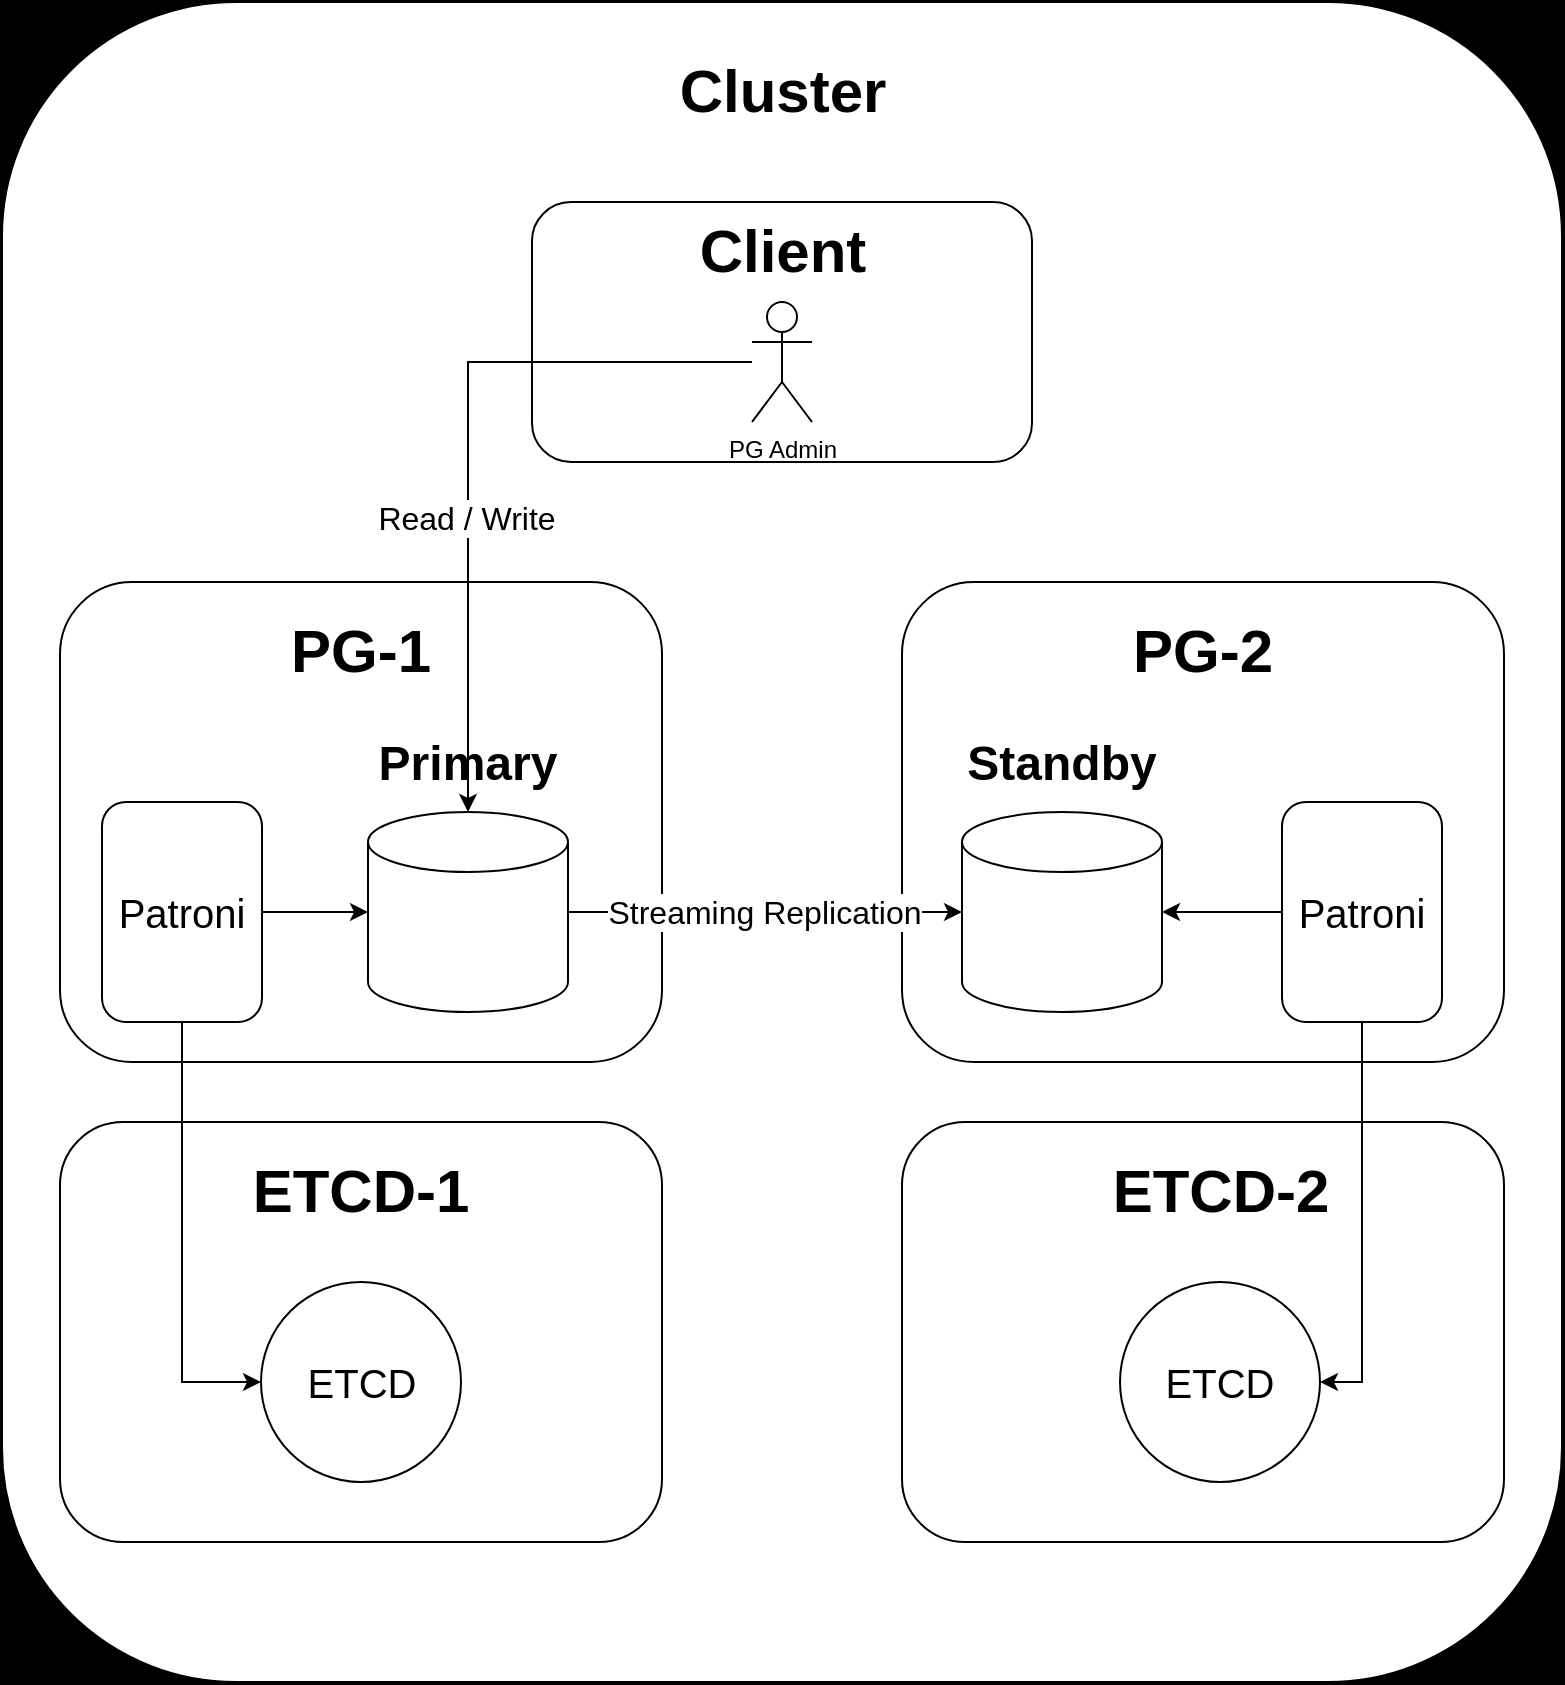 <mxfile>
    <diagram name="Replication Multiple Machine" id="oGgIKcy1KZ6UAMiOBFBA">
        <mxGraphModel dx="1129" dy="579" grid="1" gridSize="10" guides="1" tooltips="1" connect="1" arrows="1" fold="1" page="1" pageScale="1" pageWidth="827" pageHeight="1169" background="#000000" math="0" shadow="0">
            <root>
                <mxCell id="J8uCGS3BcCjM7RrEL_1T-0"/>
                <mxCell id="J8uCGS3BcCjM7RrEL_1T-1" parent="J8uCGS3BcCjM7RrEL_1T-0"/>
                <mxCell id="0Lq6ei8JvvkG0iNvDyIp-28" value="" style="rounded=1;whiteSpace=wrap;html=1;strokeColor=default;container=0;" parent="J8uCGS3BcCjM7RrEL_1T-1" vertex="1">
                    <mxGeometry x="40" y="80" width="780" height="840" as="geometry"/>
                </mxCell>
                <mxCell id="GXZVyJL7a8LmTCk5dLTQ-2" value="" style="edgeStyle=orthogonalEdgeStyle;rounded=0;orthogonalLoop=1;jettySize=auto;html=1;" parent="J8uCGS3BcCjM7RrEL_1T-1" edge="1">
                    <mxGeometry relative="1" as="geometry">
                        <mxPoint x="295" y="169.002" as="sourcePoint"/>
                    </mxGeometry>
                </mxCell>
                <mxCell id="0Lq6ei8JvvkG0iNvDyIp-15" value="" style="edgeStyle=orthogonalEdgeStyle;rounded=0;orthogonalLoop=1;jettySize=auto;html=1;" parent="J8uCGS3BcCjM7RrEL_1T-1" edge="1">
                    <mxGeometry relative="1" as="geometry">
                        <mxPoint x="20" y="425" as="sourcePoint"/>
                    </mxGeometry>
                </mxCell>
                <mxCell id="0Lq6ei8JvvkG0iNvDyIp-16" value="" style="edgeStyle=orthogonalEdgeStyle;rounded=0;orthogonalLoop=1;jettySize=auto;html=1;" parent="J8uCGS3BcCjM7RrEL_1T-1" edge="1">
                    <mxGeometry relative="1" as="geometry">
                        <mxPoint x="170" y="425" as="sourcePoint"/>
                    </mxGeometry>
                </mxCell>
                <mxCell id="0Lq6ei8JvvkG0iNvDyIp-17" value="" style="edgeStyle=orthogonalEdgeStyle;rounded=0;orthogonalLoop=1;jettySize=auto;html=1;" parent="J8uCGS3BcCjM7RrEL_1T-1" edge="1">
                    <mxGeometry relative="1" as="geometry">
                        <mxPoint x="320" y="425" as="sourcePoint"/>
                    </mxGeometry>
                </mxCell>
                <mxCell id="0Lq6ei8JvvkG0iNvDyIp-23" value="" style="edgeStyle=orthogonalEdgeStyle;rounded=0;orthogonalLoop=1;jettySize=auto;html=1;" parent="J8uCGS3BcCjM7RrEL_1T-1" edge="1">
                    <mxGeometry relative="1" as="geometry">
                        <mxPoint x="720" y="415.8" as="sourcePoint"/>
                    </mxGeometry>
                </mxCell>
                <mxCell id="0Lq6ei8JvvkG0iNvDyIp-24" value="" style="edgeStyle=orthogonalEdgeStyle;rounded=0;orthogonalLoop=1;jettySize=auto;html=1;" parent="J8uCGS3BcCjM7RrEL_1T-1" edge="1">
                    <mxGeometry relative="1" as="geometry">
                        <mxPoint x="830" y="415.8" as="sourcePoint"/>
                    </mxGeometry>
                </mxCell>
                <mxCell id="0Lq6ei8JvvkG0iNvDyIp-25" value="" style="edgeStyle=orthogonalEdgeStyle;rounded=0;orthogonalLoop=1;jettySize=auto;html=1;" parent="J8uCGS3BcCjM7RrEL_1T-1" edge="1">
                    <mxGeometry relative="1" as="geometry">
                        <mxPoint x="940" y="415.8" as="sourcePoint"/>
                    </mxGeometry>
                </mxCell>
                <mxCell id="0Lq6ei8JvvkG0iNvDyIp-26" value="" style="edgeStyle=orthogonalEdgeStyle;rounded=0;orthogonalLoop=1;jettySize=auto;html=1;" parent="J8uCGS3BcCjM7RrEL_1T-1" edge="1">
                    <mxGeometry relative="1" as="geometry">
                        <mxPoint x="1050" y="415.8" as="sourcePoint"/>
                    </mxGeometry>
                </mxCell>
                <mxCell id="GXZVyJL7a8LmTCk5dLTQ-3" value="" style="edgeStyle=orthogonalEdgeStyle;rounded=0;orthogonalLoop=1;jettySize=auto;html=1;" parent="J8uCGS3BcCjM7RrEL_1T-1" edge="1">
                    <mxGeometry relative="1" as="geometry">
                        <mxPoint x="475" y="169.002" as="sourcePoint"/>
                    </mxGeometry>
                </mxCell>
                <mxCell id="1FsDsGf2ufcHj_-_yAfK-1" value="" style="rounded=1;whiteSpace=wrap;html=1;strokeColor=default;container=0;" parent="J8uCGS3BcCjM7RrEL_1T-1" vertex="1">
                    <mxGeometry x="69" y="370" width="301" height="240" as="geometry"/>
                </mxCell>
                <mxCell id="1FsDsGf2ufcHj_-_yAfK-3" value="" style="rounded=1;whiteSpace=wrap;html=1;strokeColor=default;container=0;" parent="J8uCGS3BcCjM7RrEL_1T-1" vertex="1">
                    <mxGeometry x="69" y="640" width="301" height="210" as="geometry"/>
                </mxCell>
                <mxCell id="1FsDsGf2ufcHj_-_yAfK-4" value="" style="rounded=1;whiteSpace=wrap;html=1;strokeColor=default;container=0;" parent="J8uCGS3BcCjM7RrEL_1T-1" vertex="1">
                    <mxGeometry x="490" y="640" width="301" height="210" as="geometry"/>
                </mxCell>
                <mxCell id="nOzmlmnSID6Bgxyw5HdH-2" value="&lt;h1 style=&quot;margin-top: 0px;&quot;&gt;Primary&lt;/h1&gt;" style="text;html=1;whiteSpace=wrap;overflow=hidden;rounded=0;align=center;" parent="J8uCGS3BcCjM7RrEL_1T-1" vertex="1">
                    <mxGeometry x="183" y="440" width="180" height="60" as="geometry"/>
                </mxCell>
                <mxCell id="xVIrmUXRm1avwGHS0gCq-0" value="" style="shape=cylinder3;whiteSpace=wrap;html=1;boundedLbl=1;backgroundOutline=1;size=15;" parent="J8uCGS3BcCjM7RrEL_1T-1" vertex="1">
                    <mxGeometry x="223" y="485" width="100" height="100" as="geometry"/>
                </mxCell>
                <mxCell id="1FsDsGf2ufcHj_-_yAfK-5" style="edgeStyle=orthogonalEdgeStyle;rounded=0;orthogonalLoop=1;jettySize=auto;html=1;" parent="J8uCGS3BcCjM7RrEL_1T-1" source="xVIrmUXRm1avwGHS0gCq-6" target="xVIrmUXRm1avwGHS0gCq-0" edge="1">
                    <mxGeometry relative="1" as="geometry"/>
                </mxCell>
                <mxCell id="1FsDsGf2ufcHj_-_yAfK-8" style="edgeStyle=orthogonalEdgeStyle;rounded=0;orthogonalLoop=1;jettySize=auto;html=1;entryX=0;entryY=0.5;entryDx=0;entryDy=0;" parent="J8uCGS3BcCjM7RrEL_1T-1" source="xVIrmUXRm1avwGHS0gCq-6" target="1FsDsGf2ufcHj_-_yAfK-7" edge="1">
                    <mxGeometry relative="1" as="geometry"/>
                </mxCell>
                <mxCell id="xVIrmUXRm1avwGHS0gCq-6" value="&lt;font style=&quot;font-size: 20px;&quot;&gt;Patroni&lt;/font&gt;" style="rounded=1;whiteSpace=wrap;html=1;" parent="J8uCGS3BcCjM7RrEL_1T-1" vertex="1">
                    <mxGeometry x="90" y="480" width="80" height="110" as="geometry"/>
                </mxCell>
                <mxCell id="kCRNwn6qarhYmWp9XZ3q-0" value="&lt;h1 style=&quot;margin-top: 0px;&quot;&gt;&lt;font style=&quot;font-size: 30px;&quot;&gt;PG-1&lt;/font&gt;&lt;/h1&gt;" style="text;html=1;whiteSpace=wrap;overflow=hidden;rounded=0;align=center;" parent="J8uCGS3BcCjM7RrEL_1T-1" vertex="1">
                    <mxGeometry x="109" y="380" width="221" height="60" as="geometry"/>
                </mxCell>
                <mxCell id="1FsDsGf2ufcHj_-_yAfK-6" value="&lt;h1 style=&quot;margin-top: 0px;&quot;&gt;&lt;font style=&quot;font-size: 30px;&quot;&gt;ETCD-1&lt;/font&gt;&lt;/h1&gt;" style="text;html=1;whiteSpace=wrap;overflow=hidden;rounded=0;align=center;" parent="J8uCGS3BcCjM7RrEL_1T-1" vertex="1">
                    <mxGeometry x="109" y="650" width="221" height="60" as="geometry"/>
                </mxCell>
                <mxCell id="1FsDsGf2ufcHj_-_yAfK-7" value="&lt;font style=&quot;font-size: 20px;&quot;&gt;ETCD&lt;/font&gt;" style="ellipse;whiteSpace=wrap;html=1;aspect=fixed;" parent="J8uCGS3BcCjM7RrEL_1T-1" vertex="1">
                    <mxGeometry x="169.5" y="720" width="100" height="100" as="geometry"/>
                </mxCell>
                <mxCell id="1FsDsGf2ufcHj_-_yAfK-9" value="" style="rounded=1;whiteSpace=wrap;html=1;strokeColor=default;container=0;" parent="J8uCGS3BcCjM7RrEL_1T-1" vertex="1">
                    <mxGeometry x="490" y="370" width="301" height="240" as="geometry"/>
                </mxCell>
                <mxCell id="1FsDsGf2ufcHj_-_yAfK-10" value="&lt;h1 style=&quot;margin-top: 0px;&quot;&gt;Standby&lt;/h1&gt;" style="text;html=1;whiteSpace=wrap;overflow=hidden;rounded=0;align=center;" parent="J8uCGS3BcCjM7RrEL_1T-1" vertex="1">
                    <mxGeometry x="480" y="440" width="180" height="60" as="geometry"/>
                </mxCell>
                <mxCell id="1FsDsGf2ufcHj_-_yAfK-11" value="" style="shape=cylinder3;whiteSpace=wrap;html=1;boundedLbl=1;backgroundOutline=1;size=15;" parent="J8uCGS3BcCjM7RrEL_1T-1" vertex="1">
                    <mxGeometry x="520" y="485" width="100" height="100" as="geometry"/>
                </mxCell>
                <mxCell id="1FsDsGf2ufcHj_-_yAfK-16" value="" style="edgeStyle=orthogonalEdgeStyle;rounded=0;orthogonalLoop=1;jettySize=auto;html=1;" parent="J8uCGS3BcCjM7RrEL_1T-1" source="1FsDsGf2ufcHj_-_yAfK-12" target="1FsDsGf2ufcHj_-_yAfK-11" edge="1">
                    <mxGeometry relative="1" as="geometry"/>
                </mxCell>
                <mxCell id="1FsDsGf2ufcHj_-_yAfK-19" style="edgeStyle=orthogonalEdgeStyle;rounded=0;orthogonalLoop=1;jettySize=auto;html=1;entryX=1;entryY=0.5;entryDx=0;entryDy=0;" parent="J8uCGS3BcCjM7RrEL_1T-1" source="1FsDsGf2ufcHj_-_yAfK-12" target="1FsDsGf2ufcHj_-_yAfK-17" edge="1">
                    <mxGeometry relative="1" as="geometry"/>
                </mxCell>
                <mxCell id="1FsDsGf2ufcHj_-_yAfK-12" value="&lt;font style=&quot;font-size: 20px;&quot;&gt;Patroni&lt;/font&gt;" style="rounded=1;whiteSpace=wrap;html=1;" parent="J8uCGS3BcCjM7RrEL_1T-1" vertex="1">
                    <mxGeometry x="680" y="480" width="80" height="110" as="geometry"/>
                </mxCell>
                <mxCell id="1FsDsGf2ufcHj_-_yAfK-13" value="&lt;h1 style=&quot;margin-top: 0px;&quot;&gt;&lt;font style=&quot;font-size: 30px;&quot;&gt;PG-2&lt;/font&gt;&lt;/h1&gt;" style="text;html=1;whiteSpace=wrap;overflow=hidden;rounded=0;align=center;" parent="J8uCGS3BcCjM7RrEL_1T-1" vertex="1">
                    <mxGeometry x="530" y="380" width="221" height="60" as="geometry"/>
                </mxCell>
                <mxCell id="1FsDsGf2ufcHj_-_yAfK-17" value="&lt;font style=&quot;font-size: 20px;&quot;&gt;ETCD&lt;/font&gt;" style="ellipse;whiteSpace=wrap;html=1;aspect=fixed;" parent="J8uCGS3BcCjM7RrEL_1T-1" vertex="1">
                    <mxGeometry x="599" y="720" width="100" height="100" as="geometry"/>
                </mxCell>
                <mxCell id="1FsDsGf2ufcHj_-_yAfK-18" value="&lt;h1 style=&quot;margin-top: 0px;&quot;&gt;&lt;font style=&quot;font-size: 30px;&quot;&gt;ETCD-2&lt;/font&gt;&lt;/h1&gt;" style="text;html=1;whiteSpace=wrap;overflow=hidden;rounded=0;align=center;" parent="J8uCGS3BcCjM7RrEL_1T-1" vertex="1">
                    <mxGeometry x="538.5" y="650" width="221" height="60" as="geometry"/>
                </mxCell>
                <mxCell id="1FsDsGf2ufcHj_-_yAfK-20" style="edgeStyle=orthogonalEdgeStyle;rounded=0;orthogonalLoop=1;jettySize=auto;html=1;" parent="J8uCGS3BcCjM7RrEL_1T-1" source="xVIrmUXRm1avwGHS0gCq-0" target="1FsDsGf2ufcHj_-_yAfK-11" edge="1">
                    <mxGeometry relative="1" as="geometry"/>
                </mxCell>
                <mxCell id="1FsDsGf2ufcHj_-_yAfK-21" value="&lt;font style=&quot;font-size: 16px;&quot;&gt;Streaming Replication&lt;/font&gt;" style="edgeLabel;html=1;align=center;verticalAlign=middle;resizable=0;points=[];" parent="1FsDsGf2ufcHj_-_yAfK-20" connectable="0" vertex="1">
                    <mxGeometry x="0.252" y="-2" relative="1" as="geometry">
                        <mxPoint x="-26" y="-2" as="offset"/>
                    </mxGeometry>
                </mxCell>
                <mxCell id="1FsDsGf2ufcHj_-_yAfK-22" value="&lt;h1 style=&quot;margin-top: 0px;&quot;&gt;&lt;font style=&quot;font-size: 30px;&quot;&gt;Cluster&lt;/font&gt;&lt;/h1&gt;" style="text;html=1;whiteSpace=wrap;overflow=hidden;rounded=0;align=center;" parent="J8uCGS3BcCjM7RrEL_1T-1" vertex="1">
                    <mxGeometry x="319.5" y="100" width="221" height="60" as="geometry"/>
                </mxCell>
                <mxCell id="1FsDsGf2ufcHj_-_yAfK-23" value="" style="rounded=1;whiteSpace=wrap;html=1;strokeColor=default;container=0;" parent="J8uCGS3BcCjM7RrEL_1T-1" vertex="1">
                    <mxGeometry x="305" y="180" width="250" height="130" as="geometry"/>
                </mxCell>
                <mxCell id="1FsDsGf2ufcHj_-_yAfK-24" value="&lt;h1 style=&quot;margin-top: 0px;&quot;&gt;&lt;font style=&quot;font-size: 30px;&quot;&gt;Client&lt;/font&gt;&lt;/h1&gt;" style="text;html=1;whiteSpace=wrap;overflow=hidden;rounded=0;align=center;" parent="J8uCGS3BcCjM7RrEL_1T-1" vertex="1">
                    <mxGeometry x="319.5" y="180" width="221" height="60" as="geometry"/>
                </mxCell>
                <mxCell id="1FsDsGf2ufcHj_-_yAfK-29" style="edgeStyle=orthogonalEdgeStyle;rounded=0;orthogonalLoop=1;jettySize=auto;html=1;" parent="J8uCGS3BcCjM7RrEL_1T-1" source="1FsDsGf2ufcHj_-_yAfK-26" target="xVIrmUXRm1avwGHS0gCq-0" edge="1">
                    <mxGeometry relative="1" as="geometry"/>
                </mxCell>
                <mxCell id="1FsDsGf2ufcHj_-_yAfK-32" value="&lt;font style=&quot;font-size: 16px;&quot;&gt;Read / Write&lt;/font&gt;" style="edgeLabel;html=1;align=center;verticalAlign=middle;resizable=0;points=[];" parent="1FsDsGf2ufcHj_-_yAfK-29" connectable="0" vertex="1">
                    <mxGeometry x="0.199" y="-1" relative="1" as="geometry">
                        <mxPoint as="offset"/>
                    </mxGeometry>
                </mxCell>
                <mxCell id="1FsDsGf2ufcHj_-_yAfK-26" value="PG Admin" style="shape=umlActor;verticalLabelPosition=bottom;verticalAlign=top;html=1;outlineConnect=0;" parent="J8uCGS3BcCjM7RrEL_1T-1" vertex="1">
                    <mxGeometry x="415" y="230" width="30" height="60" as="geometry"/>
                </mxCell>
            </root>
        </mxGraphModel>
    </diagram>
</mxfile>